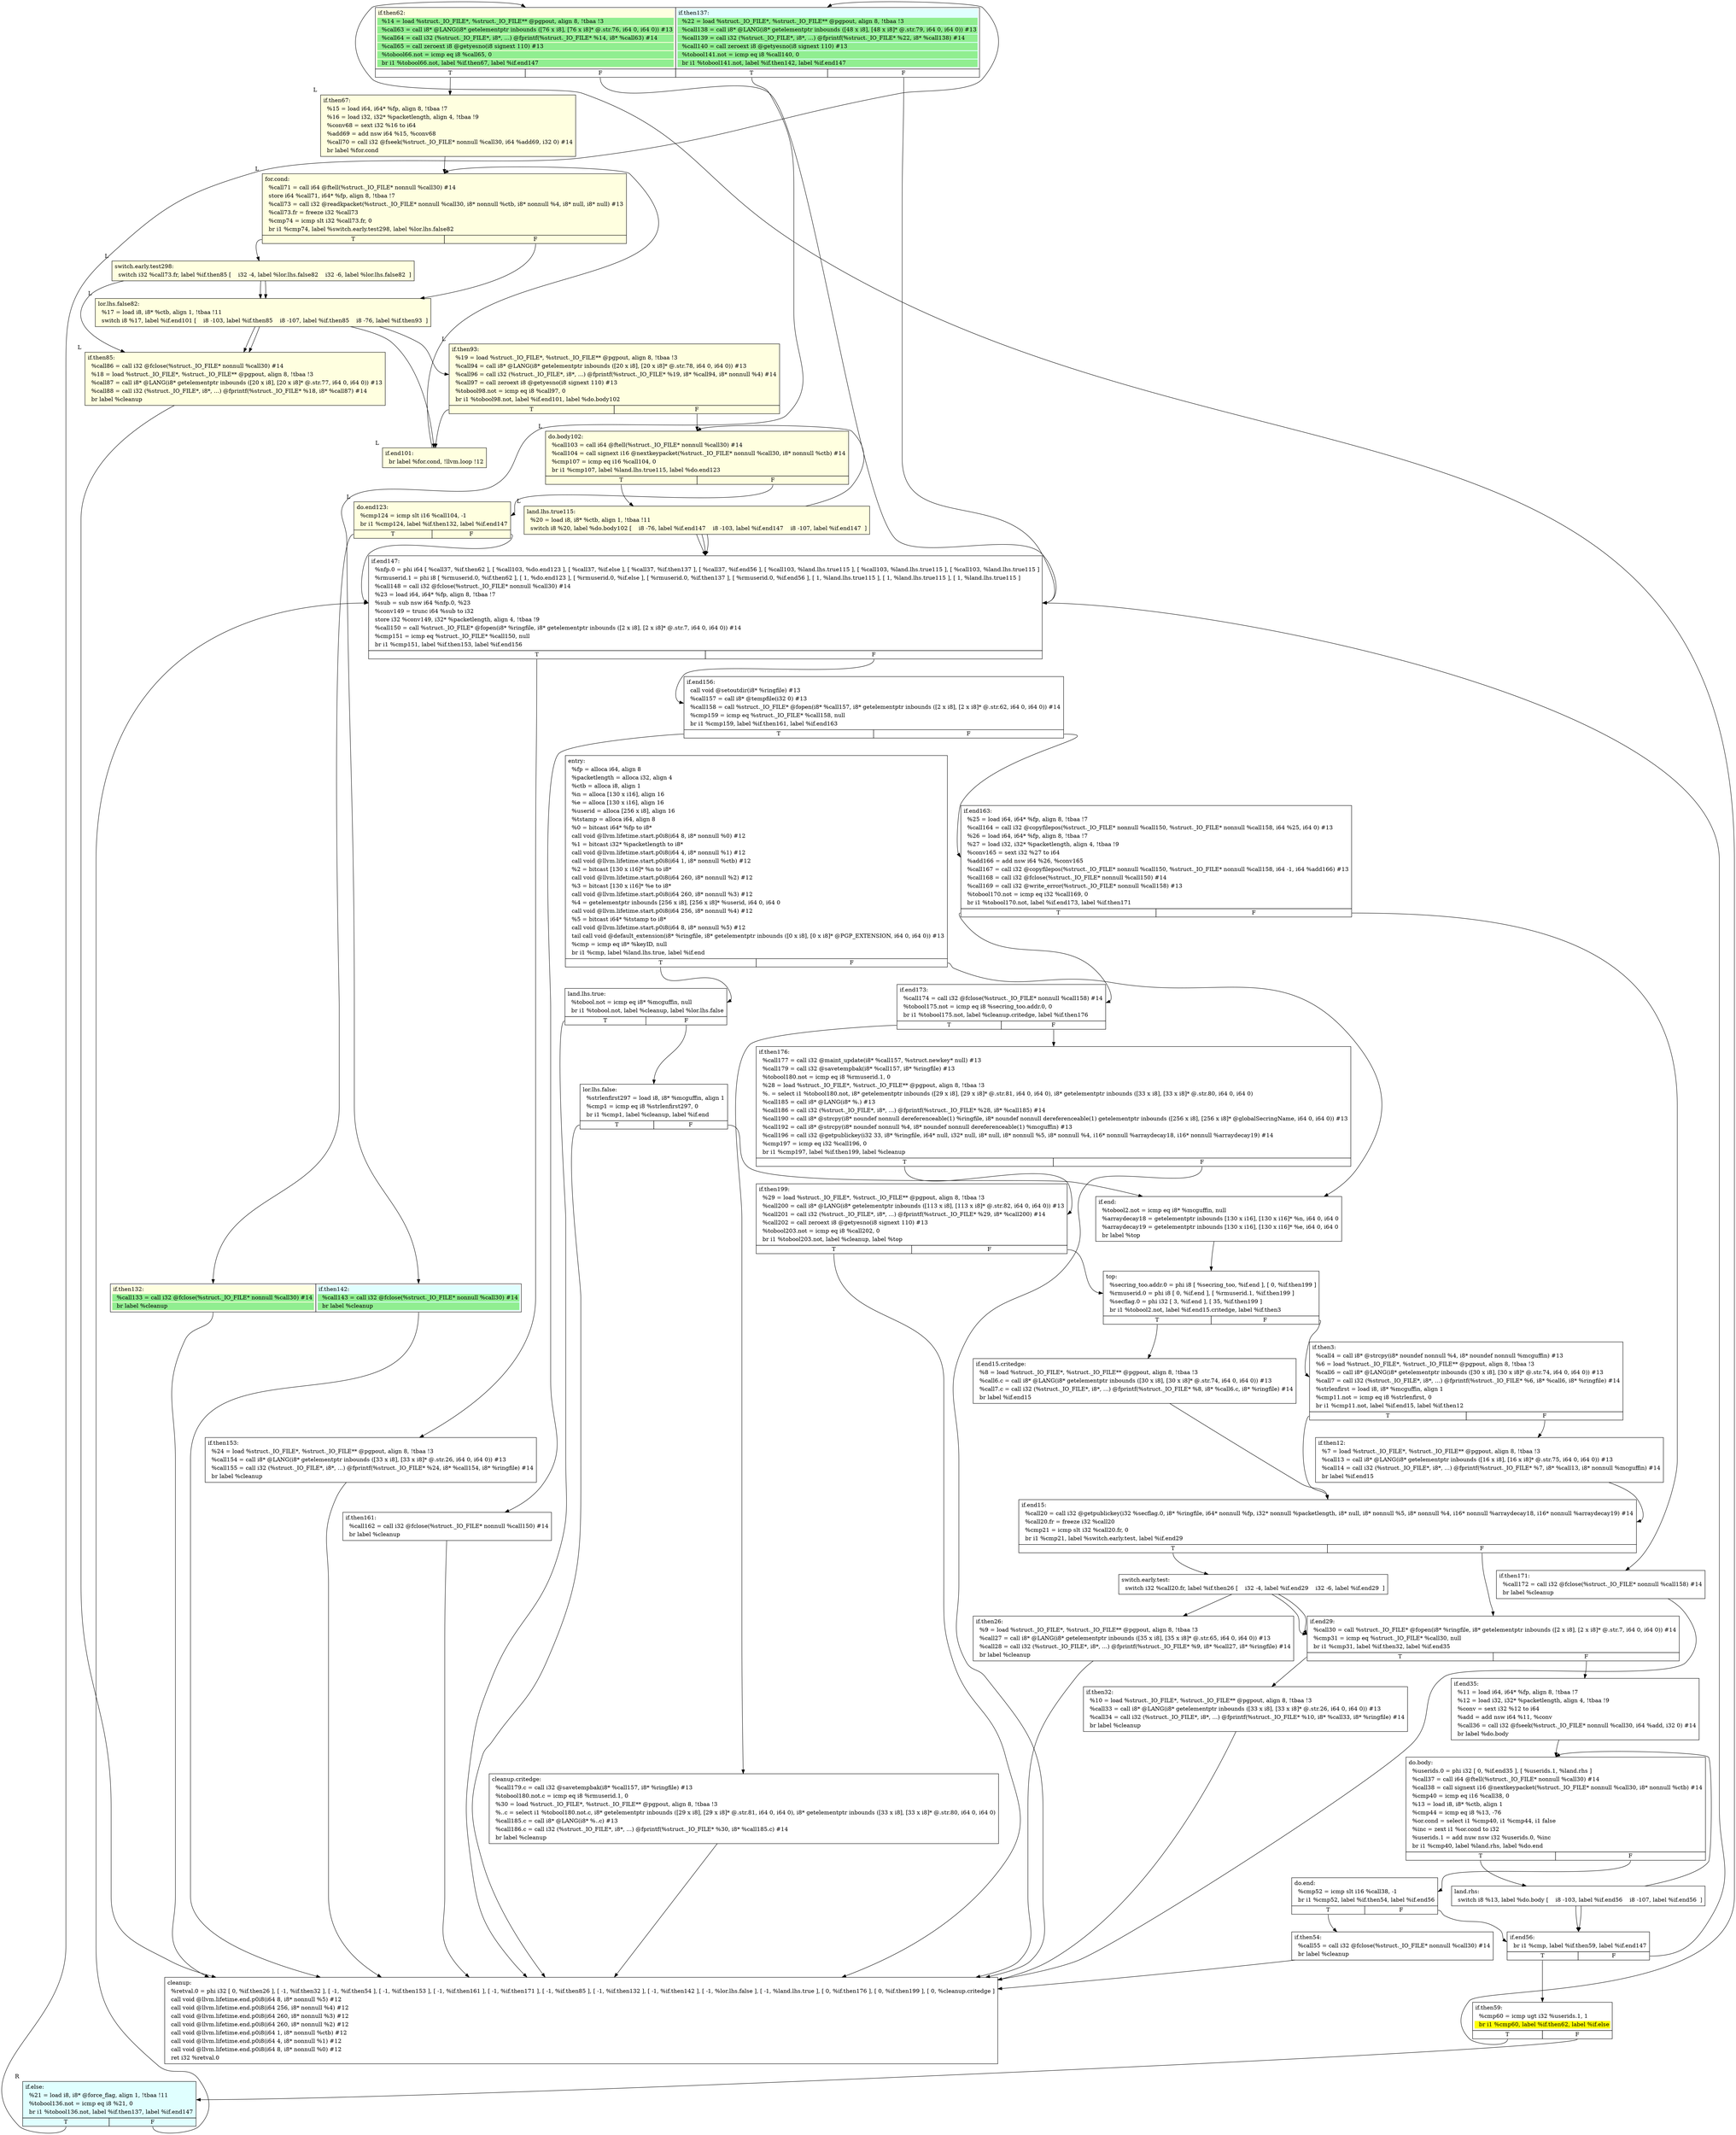 digraph {
m_bb0 [shape = none, label  = <<table border="0" cellspacing="0">
<tr><td port="f1" border="1" colspan="2"><table bgcolor="LightYellow" border="0">
<tr><td align="left">if.then62:</td></tr>
<tr><td bgcolor="lightgreen" align="left">  %14 = load %struct._IO_FILE*, %struct._IO_FILE** @pgpout, align 8, !tbaa !3</td></tr>
<tr><td bgcolor="lightgreen" align="left">  %call63 = call i8* @LANG(i8* getelementptr inbounds ([76 x i8], [76 x i8]* @.str.76, i64 0, i64 0)) #13</td></tr>
<tr><td bgcolor="lightgreen" align="left">  %call64 = call i32 (%struct._IO_FILE*, i8*, ...) @fprintf(%struct._IO_FILE* %14, i8* %call63) #14</td></tr>
<tr><td bgcolor="lightgreen" align="left">  %call65 = call zeroext i8 @getyesno(i8 signext 110) #13</td></tr>
<tr><td bgcolor="lightgreen" align="left">  %tobool66.not = icmp eq i8 %call65, 0</td></tr>
<tr><td bgcolor="lightgreen" align="left">  br i1 %tobool66.not, label %if.then67, label %if.end147</td></tr>
</table>
</td>
<td port="f2" border="1" colspan="2"><table bgcolor="LightCyan" border="0">
<tr><td align="left">if.then137:</td></tr>
<tr><td bgcolor="lightgreen" align="left">  %22 = load %struct._IO_FILE*, %struct._IO_FILE** @pgpout, align 8, !tbaa !3</td></tr>
<tr><td bgcolor="lightgreen" align="left">  %call138 = call i8* @LANG(i8* getelementptr inbounds ([48 x i8], [48 x i8]* @.str.79, i64 0, i64 0)) #13</td></tr>
<tr><td bgcolor="lightgreen" align="left">  %call139 = call i32 (%struct._IO_FILE*, i8*, ...) @fprintf(%struct._IO_FILE* %22, i8* %call138) #14</td></tr>
<tr><td bgcolor="lightgreen" align="left">  %call140 = call zeroext i8 @getyesno(i8 signext 110) #13</td></tr>
<tr><td bgcolor="lightgreen" align="left">  %tobool141.not = icmp eq i8 %call140, 0</td></tr>
<tr><td bgcolor="lightgreen" align="left">  br i1 %tobool141.not, label %if.then142, label %if.end147</td></tr>
</table>
</td></tr>
<tr><td border="1" port="f1T">T</td><td border="1" port="f1F">F</td>
<td border="1" port="f2T">T</td><td border="1" port="f2F">F</td>
</tr>
</table>> ]
m_bb1 [shape = none, label  = <<table border="0" cellspacing="0">
<tr><td port="f1" border="1" colspan="2"><table bgcolor="LightYellow" border="0">
<tr><td align="left">if.then132:</td></tr>
<tr><td bgcolor="lightgreen" align="left">  %call133 = call i32 @fclose(%struct._IO_FILE* nonnull %call30) #14</td></tr>
<tr><td bgcolor="lightgreen" align="left">  br label %cleanup</td></tr>
</table>
</td>
<td port="f2" border="1" colspan="2"><table bgcolor="LightCyan" border="0">
<tr><td align="left">if.then142:</td></tr>
<tr><td bgcolor="lightgreen" align="left">  %call143 = call i32 @fclose(%struct._IO_FILE* nonnull %call30) #14</td></tr>
<tr><td bgcolor="lightgreen" align="left">  br label %cleanup</td></tr>
</table>
</td></tr>
</table>> ]
f_bb0 [shape = none, label  = <<table  border="0" cellspacing="0">
<tr><td port="f" border="1" colspan="2"><table border="0">
<tr><td align="left">entry:</td></tr>
<tr><td align="left">  %fp = alloca i64, align 8</td></tr>
<tr><td align="left">  %packetlength = alloca i32, align 4</td></tr>
<tr><td align="left">  %ctb = alloca i8, align 1</td></tr>
<tr><td align="left">  %n = alloca [130 x i16], align 16</td></tr>
<tr><td align="left">  %e = alloca [130 x i16], align 16</td></tr>
<tr><td align="left">  %userid = alloca [256 x i8], align 16</td></tr>
<tr><td align="left">  %tstamp = alloca i64, align 8</td></tr>
<tr><td align="left">  %0 = bitcast i64* %fp to i8*</td></tr>
<tr><td align="left">  call void @llvm.lifetime.start.p0i8(i64 8, i8* nonnull %0) #12</td></tr>
<tr><td align="left">  %1 = bitcast i32* %packetlength to i8*</td></tr>
<tr><td align="left">  call void @llvm.lifetime.start.p0i8(i64 4, i8* nonnull %1) #12</td></tr>
<tr><td align="left">  call void @llvm.lifetime.start.p0i8(i64 1, i8* nonnull %ctb) #12</td></tr>
<tr><td align="left">  %2 = bitcast [130 x i16]* %n to i8*</td></tr>
<tr><td align="left">  call void @llvm.lifetime.start.p0i8(i64 260, i8* nonnull %2) #12</td></tr>
<tr><td align="left">  %3 = bitcast [130 x i16]* %e to i8*</td></tr>
<tr><td align="left">  call void @llvm.lifetime.start.p0i8(i64 260, i8* nonnull %3) #12</td></tr>
<tr><td align="left">  %4 = getelementptr inbounds [256 x i8], [256 x i8]* %userid, i64 0, i64 0</td></tr>
<tr><td align="left">  call void @llvm.lifetime.start.p0i8(i64 256, i8* nonnull %4) #12</td></tr>
<tr><td align="left">  %5 = bitcast i64* %tstamp to i8*</td></tr>
<tr><td align="left">  call void @llvm.lifetime.start.p0i8(i64 8, i8* nonnull %5) #12</td></tr>
<tr><td align="left">  tail call void @default_extension(i8* %ringfile, i8* getelementptr inbounds ([0 x i8], [0 x i8]* @PGP_EXTENSION, i64 0, i64 0)) #13</td></tr>
<tr><td align="left">  %cmp = icmp eq i8* %keyID, null</td></tr>
<tr><td align="left">  br i1 %cmp, label %land.lhs.true, label %if.end</td></tr>
</table>
</td></tr>
<tr><td border="1" port="fT">T</td><td border="1" port="fF">F</td></tr>
</table>> ]
f_bb1 [shape = none, label  = <<table  border="0" cellspacing="0">
<tr><td port="f" border="1" colspan="2"><table border="0">
<tr><td align="left">land.lhs.true:</td></tr>
<tr><td align="left">  %tobool.not = icmp eq i8* %mcguffin, null</td></tr>
<tr><td align="left">  br i1 %tobool.not, label %cleanup, label %lor.lhs.false</td></tr>
</table>
</td></tr>
<tr><td border="1" port="fT">T</td><td border="1" port="fF">F</td></tr>
</table>> ]
f_bb2 [shape = none, label  = <<table  border="0" cellspacing="0">
<tr><td port="f" border="1" colspan="2"><table border="0">
<tr><td align="left">lor.lhs.false:</td></tr>
<tr><td align="left">  %strlenfirst297 = load i8, i8* %mcguffin, align 1</td></tr>
<tr><td align="left">  %cmp1 = icmp eq i8 %strlenfirst297, 0</td></tr>
<tr><td align="left">  br i1 %cmp1, label %cleanup, label %if.end</td></tr>
</table>
</td></tr>
<tr><td border="1" port="fT">T</td><td border="1" port="fF">F</td></tr>
</table>> ]
f_bb3 [shape = none, label  = <<table  border="0" cellspacing="0">
<tr><td port="f" border="1"><table border="0">
<tr><td align="left">if.end:</td></tr>
<tr><td align="left">  %tobool2.not = icmp eq i8* %mcguffin, null</td></tr>
<tr><td align="left">  %arraydecay18 = getelementptr inbounds [130 x i16], [130 x i16]* %n, i64 0, i64 0</td></tr>
<tr><td align="left">  %arraydecay19 = getelementptr inbounds [130 x i16], [130 x i16]* %e, i64 0, i64 0</td></tr>
<tr><td align="left">  br label %top</td></tr>
</table>
</td></tr>
</table>> ]
f_bb4 [shape = none, label  = <<table  border="0" cellspacing="0">
<tr><td port="f" border="1" colspan="2"><table border="0">
<tr><td align="left">top:</td></tr>
<tr><td align="left">  %secring_too.addr.0 = phi i8 [ %secring_too, %if.end ], [ 0, %if.then199 ]</td></tr>
<tr><td align="left">  %rmuserid.0 = phi i8 [ 0, %if.end ], [ %rmuserid.1, %if.then199 ]</td></tr>
<tr><td align="left">  %secflag.0 = phi i32 [ 3, %if.end ], [ 35, %if.then199 ]</td></tr>
<tr><td align="left">  br i1 %tobool2.not, label %if.end15.critedge, label %if.then3</td></tr>
</table>
</td></tr>
<tr><td border="1" port="fT">T</td><td border="1" port="fF">F</td></tr>
</table>> ]
f_bb5 [shape = none, label  = <<table  border="0" cellspacing="0">
<tr><td port="f" border="1" colspan="2"><table border="0">
<tr><td align="left">if.then3:</td></tr>
<tr><td align="left">  %call4 = call i8* @strcpy(i8* noundef nonnull %4, i8* noundef nonnull %mcguffin) #13</td></tr>
<tr><td align="left">  %6 = load %struct._IO_FILE*, %struct._IO_FILE** @pgpout, align 8, !tbaa !3</td></tr>
<tr><td align="left">  %call6 = call i8* @LANG(i8* getelementptr inbounds ([30 x i8], [30 x i8]* @.str.74, i64 0, i64 0)) #13</td></tr>
<tr><td align="left">  %call7 = call i32 (%struct._IO_FILE*, i8*, ...) @fprintf(%struct._IO_FILE* %6, i8* %call6, i8* %ringfile) #14</td></tr>
<tr><td align="left">  %strlenfirst = load i8, i8* %mcguffin, align 1</td></tr>
<tr><td align="left">  %cmp11.not = icmp eq i8 %strlenfirst, 0</td></tr>
<tr><td align="left">  br i1 %cmp11.not, label %if.end15, label %if.then12</td></tr>
</table>
</td></tr>
<tr><td border="1" port="fT">T</td><td border="1" port="fF">F</td></tr>
</table>> ]
f_bb6 [shape = none, label  = <<table  border="0" cellspacing="0">
<tr><td port="f" border="1"><table border="0">
<tr><td align="left">if.then12:</td></tr>
<tr><td align="left">  %7 = load %struct._IO_FILE*, %struct._IO_FILE** @pgpout, align 8, !tbaa !3</td></tr>
<tr><td align="left">  %call13 = call i8* @LANG(i8* getelementptr inbounds ([16 x i8], [16 x i8]* @.str.75, i64 0, i64 0)) #13</td></tr>
<tr><td align="left">  %call14 = call i32 (%struct._IO_FILE*, i8*, ...) @fprintf(%struct._IO_FILE* %7, i8* %call13, i8* nonnull %mcguffin) #14</td></tr>
<tr><td align="left">  br label %if.end15</td></tr>
</table>
</td></tr>
</table>> ]
f_bb7 [shape = none, label  = <<table  border="0" cellspacing="0">
<tr><td port="f" border="1"><table border="0">
<tr><td align="left">if.end15.critedge:</td></tr>
<tr><td align="left">  %8 = load %struct._IO_FILE*, %struct._IO_FILE** @pgpout, align 8, !tbaa !3</td></tr>
<tr><td align="left">  %call6.c = call i8* @LANG(i8* getelementptr inbounds ([30 x i8], [30 x i8]* @.str.74, i64 0, i64 0)) #13</td></tr>
<tr><td align="left">  %call7.c = call i32 (%struct._IO_FILE*, i8*, ...) @fprintf(%struct._IO_FILE* %8, i8* %call6.c, i8* %ringfile) #14</td></tr>
<tr><td align="left">  br label %if.end15</td></tr>
</table>
</td></tr>
</table>> ]
f_bb8 [shape = none, label  = <<table  border="0" cellspacing="0">
<tr><td port="f" border="1" colspan="2"><table border="0">
<tr><td align="left">if.end15:</td></tr>
<tr><td align="left">  %call20 = call i32 @getpublickey(i32 %secflag.0, i8* %ringfile, i64* nonnull %fp, i32* nonnull %packetlength, i8* null, i8* nonnull %5, i8* nonnull %4, i16* nonnull %arraydecay18, i16* nonnull %arraydecay19) #14</td></tr>
<tr><td align="left">  %call20.fr = freeze i32 %call20</td></tr>
<tr><td align="left">  %cmp21 = icmp slt i32 %call20.fr, 0</td></tr>
<tr><td align="left">  br i1 %cmp21, label %switch.early.test, label %if.end29</td></tr>
</table>
</td></tr>
<tr><td border="1" port="fT">T</td><td border="1" port="fF">F</td></tr>
</table>> ]
f_bb9 [shape = none, label  = <<table  border="0" cellspacing="0">
<tr><td port="f" border="1"><table border="0">
<tr><td align="left">switch.early.test:</td></tr>
<tr><td align="left">  switch i32 %call20.fr, label %if.then26 [
    i32 -4, label %if.end29
    i32 -6, label %if.end29
  ]</td></tr>
</table>
</td></tr>
</table>> ]
f_bb10 [shape = none, label  = <<table  border="0" cellspacing="0">
<tr><td port="f" border="1"><table border="0">
<tr><td align="left">if.then26:</td></tr>
<tr><td align="left">  %9 = load %struct._IO_FILE*, %struct._IO_FILE** @pgpout, align 8, !tbaa !3</td></tr>
<tr><td align="left">  %call27 = call i8* @LANG(i8* getelementptr inbounds ([35 x i8], [35 x i8]* @.str.65, i64 0, i64 0)) #13</td></tr>
<tr><td align="left">  %call28 = call i32 (%struct._IO_FILE*, i8*, ...) @fprintf(%struct._IO_FILE* %9, i8* %call27, i8* %ringfile) #14</td></tr>
<tr><td align="left">  br label %cleanup</td></tr>
</table>
</td></tr>
</table>> ]
f_bb11 [shape = none, label  = <<table  border="0" cellspacing="0">
<tr><td port="f" border="1" colspan="2"><table border="0">
<tr><td align="left">if.end29:</td></tr>
<tr><td align="left">  %call30 = call %struct._IO_FILE* @fopen(i8* %ringfile, i8* getelementptr inbounds ([2 x i8], [2 x i8]* @.str.7, i64 0, i64 0)) #14</td></tr>
<tr><td align="left">  %cmp31 = icmp eq %struct._IO_FILE* %call30, null</td></tr>
<tr><td align="left">  br i1 %cmp31, label %if.then32, label %if.end35</td></tr>
</table>
</td></tr>
<tr><td border="1" port="fT">T</td><td border="1" port="fF">F</td></tr>
</table>> ]
f_bb12 [shape = none, label  = <<table  border="0" cellspacing="0">
<tr><td port="f" border="1"><table border="0">
<tr><td align="left">if.then32:</td></tr>
<tr><td align="left">  %10 = load %struct._IO_FILE*, %struct._IO_FILE** @pgpout, align 8, !tbaa !3</td></tr>
<tr><td align="left">  %call33 = call i8* @LANG(i8* getelementptr inbounds ([33 x i8], [33 x i8]* @.str.26, i64 0, i64 0)) #13</td></tr>
<tr><td align="left">  %call34 = call i32 (%struct._IO_FILE*, i8*, ...) @fprintf(%struct._IO_FILE* %10, i8* %call33, i8* %ringfile) #14</td></tr>
<tr><td align="left">  br label %cleanup</td></tr>
</table>
</td></tr>
</table>> ]
f_bb13 [shape = none, label  = <<table  border="0" cellspacing="0">
<tr><td port="f" border="1"><table border="0">
<tr><td align="left">if.end35:</td></tr>
<tr><td align="left">  %11 = load i64, i64* %fp, align 8, !tbaa !7</td></tr>
<tr><td align="left">  %12 = load i32, i32* %packetlength, align 4, !tbaa !9</td></tr>
<tr><td align="left">  %conv = sext i32 %12 to i64</td></tr>
<tr><td align="left">  %add = add nsw i64 %11, %conv</td></tr>
<tr><td align="left">  %call36 = call i32 @fseek(%struct._IO_FILE* nonnull %call30, i64 %add, i32 0) #14</td></tr>
<tr><td align="left">  br label %do.body</td></tr>
</table>
</td></tr>
</table>> ]
f_bb14 [shape = none, label  = <<table  border="0" cellspacing="0">
<tr><td port="f" border="1" colspan="2"><table border="0">
<tr><td align="left">do.body:</td></tr>
<tr><td align="left">  %userids.0 = phi i32 [ 0, %if.end35 ], [ %userids.1, %land.rhs ]</td></tr>
<tr><td align="left">  %call37 = call i64 @ftell(%struct._IO_FILE* nonnull %call30) #14</td></tr>
<tr><td align="left">  %call38 = call signext i16 @nextkeypacket(%struct._IO_FILE* nonnull %call30, i8* nonnull %ctb) #14</td></tr>
<tr><td align="left">  %cmp40 = icmp eq i16 %call38, 0</td></tr>
<tr><td align="left">  %13 = load i8, i8* %ctb, align 1</td></tr>
<tr><td align="left">  %cmp44 = icmp eq i8 %13, -76</td></tr>
<tr><td align="left">  %or.cond = select i1 %cmp40, i1 %cmp44, i1 false</td></tr>
<tr><td align="left">  %inc = zext i1 %or.cond to i32</td></tr>
<tr><td align="left">  %userids.1 = add nuw nsw i32 %userids.0, %inc</td></tr>
<tr><td align="left">  br i1 %cmp40, label %land.rhs, label %do.end</td></tr>
</table>
</td></tr>
<tr><td border="1" port="fT">T</td><td border="1" port="fF">F</td></tr>
</table>> ]
f_bb15 [shape = none, label  = <<table  border="0" cellspacing="0">
<tr><td port="f" border="1"><table border="0">
<tr><td align="left">land.rhs:</td></tr>
<tr><td align="left">  switch i8 %13, label %do.body [
    i8 -103, label %if.end56
    i8 -107, label %if.end56
  ]</td></tr>
</table>
</td></tr>
</table>> ]
f_bb16 [shape = none, label  = <<table  border="0" cellspacing="0">
<tr><td port="f" border="1" colspan="2"><table border="0">
<tr><td align="left">do.end:</td></tr>
<tr><td align="left">  %cmp52 = icmp slt i16 %call38, -1</td></tr>
<tr><td align="left">  br i1 %cmp52, label %if.then54, label %if.end56</td></tr>
</table>
</td></tr>
<tr><td border="1" port="fT">T</td><td border="1" port="fF">F</td></tr>
</table>> ]
f_bb17 [shape = none, label  = <<table  border="0" cellspacing="0">
<tr><td port="f" border="1"><table border="0">
<tr><td align="left">if.then54:</td></tr>
<tr><td align="left">  %call55 = call i32 @fclose(%struct._IO_FILE* nonnull %call30) #14</td></tr>
<tr><td align="left">  br label %cleanup</td></tr>
</table>
</td></tr>
</table>> ]
f_bb18 [shape = none, label  = <<table  border="0" cellspacing="0">
<tr><td port="f" border="1" colspan="2"><table border="0">
<tr><td align="left">if.end56:</td></tr>
<tr><td align="left">  br i1 %cmp, label %if.then59, label %if.end147</td></tr>
</table>
</td></tr>
<tr><td border="1" port="fT">T</td><td border="1" port="fF">F</td></tr>
</table>> ]
f_bb19 [shape = none, label  = <<table  border="0" cellspacing="0">
<tr><td port="f" border="1" colspan="2"><table border="0">
<tr><td align="left">if.then59:</td></tr>
<tr><td align="left">  %cmp60 = icmp ugt i32 %userids.1, 1</td></tr>
<tr><td bgcolor="yellow" align="left">  br i1 %cmp60, label %if.then62, label %if.else</td></tr>
</table>
</td></tr>
<tr><td border="1" port="fT">T</td><td border="1" port="fF">F</td></tr>
</table>> ]
f_bb20 [shape = none,  xlabel="L", label  = <<table  bgcolor="LightYellow"  border="0" cellspacing="0">
<tr><td port="f" border="1"><table border="0">
<tr><td align="left">if.then67:</td></tr>
<tr><td align="left">  %15 = load i64, i64* %fp, align 8, !tbaa !7</td></tr>
<tr><td align="left">  %16 = load i32, i32* %packetlength, align 4, !tbaa !9</td></tr>
<tr><td align="left">  %conv68 = sext i32 %16 to i64</td></tr>
<tr><td align="left">  %add69 = add nsw i64 %15, %conv68</td></tr>
<tr><td align="left">  %call70 = call i32 @fseek(%struct._IO_FILE* nonnull %call30, i64 %add69, i32 0) #14</td></tr>
<tr><td align="left">  br label %for.cond</td></tr>
</table>
</td></tr>
</table>> ]
f_bb21 [shape = none,  xlabel="L", label  = <<table  bgcolor="LightYellow"  border="0" cellspacing="0">
<tr><td port="f" border="1" colspan="2"><table border="0">
<tr><td align="left">for.cond:</td></tr>
<tr><td align="left">  %call71 = call i64 @ftell(%struct._IO_FILE* nonnull %call30) #14</td></tr>
<tr><td align="left">  store i64 %call71, i64* %fp, align 8, !tbaa !7</td></tr>
<tr><td align="left">  %call73 = call i32 @readkpacket(%struct._IO_FILE* nonnull %call30, i8* nonnull %ctb, i8* nonnull %4, i8* null, i8* null) #13</td></tr>
<tr><td align="left">  %call73.fr = freeze i32 %call73</td></tr>
<tr><td align="left">  %cmp74 = icmp slt i32 %call73.fr, 0</td></tr>
<tr><td align="left">  br i1 %cmp74, label %switch.early.test298, label %lor.lhs.false82</td></tr>
</table>
</td></tr>
<tr><td border="1" port="fT">T</td><td border="1" port="fF">F</td></tr>
</table>> ]
f_bb22 [shape = none,  xlabel="L", label  = <<table  bgcolor="LightYellow"  border="0" cellspacing="0">
<tr><td port="f" border="1"><table border="0">
<tr><td align="left">switch.early.test298:</td></tr>
<tr><td align="left">  switch i32 %call73.fr, label %if.then85 [
    i32 -4, label %lor.lhs.false82
    i32 -6, label %lor.lhs.false82
  ]</td></tr>
</table>
</td></tr>
</table>> ]
f_bb23 [shape = none,  xlabel="L", label  = <<table  bgcolor="LightYellow"  border="0" cellspacing="0">
<tr><td port="f" border="1"><table border="0">
<tr><td align="left">lor.lhs.false82:</td></tr>
<tr><td align="left">  %17 = load i8, i8* %ctb, align 1, !tbaa !11</td></tr>
<tr><td align="left">  switch i8 %17, label %if.end101 [
    i8 -103, label %if.then85
    i8 -107, label %if.then85
    i8 -76, label %if.then93
  ]</td></tr>
</table>
</td></tr>
</table>> ]
f_bb24 [shape = none,  xlabel="L", label  = <<table  bgcolor="LightYellow"  border="0" cellspacing="0">
<tr><td port="f" border="1"><table border="0">
<tr><td align="left">if.then85:</td></tr>
<tr><td align="left">  %call86 = call i32 @fclose(%struct._IO_FILE* nonnull %call30) #14</td></tr>
<tr><td align="left">  %18 = load %struct._IO_FILE*, %struct._IO_FILE** @pgpout, align 8, !tbaa !3</td></tr>
<tr><td align="left">  %call87 = call i8* @LANG(i8* getelementptr inbounds ([20 x i8], [20 x i8]* @.str.77, i64 0, i64 0)) #13</td></tr>
<tr><td align="left">  %call88 = call i32 (%struct._IO_FILE*, i8*, ...) @fprintf(%struct._IO_FILE* %18, i8* %call87) #14</td></tr>
<tr><td align="left">  br label %cleanup</td></tr>
</table>
</td></tr>
</table>> ]
f_bb25 [shape = none,  xlabel="L", label  = <<table  bgcolor="LightYellow"  border="0" cellspacing="0">
<tr><td port="f" border="1" colspan="2"><table border="0">
<tr><td align="left">if.then93:</td></tr>
<tr><td align="left">  %19 = load %struct._IO_FILE*, %struct._IO_FILE** @pgpout, align 8, !tbaa !3</td></tr>
<tr><td align="left">  %call94 = call i8* @LANG(i8* getelementptr inbounds ([20 x i8], [20 x i8]* @.str.78, i64 0, i64 0)) #13</td></tr>
<tr><td align="left">  %call96 = call i32 (%struct._IO_FILE*, i8*, ...) @fprintf(%struct._IO_FILE* %19, i8* %call94, i8* nonnull %4) #14</td></tr>
<tr><td align="left">  %call97 = call zeroext i8 @getyesno(i8 signext 110) #13</td></tr>
<tr><td align="left">  %tobool98.not = icmp eq i8 %call97, 0</td></tr>
<tr><td align="left">  br i1 %tobool98.not, label %if.end101, label %do.body102</td></tr>
</table>
</td></tr>
<tr><td border="1" port="fT">T</td><td border="1" port="fF">F</td></tr>
</table>> ]
f_bb26 [shape = none,  xlabel="L", label  = <<table  bgcolor="LightYellow"  border="0" cellspacing="0">
<tr><td port="f" border="1"><table border="0">
<tr><td align="left">if.end101:</td></tr>
<tr><td align="left">  br label %for.cond, !llvm.loop !12</td></tr>
</table>
</td></tr>
</table>> ]
f_bb27 [shape = none,  xlabel="L", label  = <<table  bgcolor="LightYellow"  border="0" cellspacing="0">
<tr><td port="f" border="1" colspan="2"><table border="0">
<tr><td align="left">do.body102:</td></tr>
<tr><td align="left">  %call103 = call i64 @ftell(%struct._IO_FILE* nonnull %call30) #14</td></tr>
<tr><td align="left">  %call104 = call signext i16 @nextkeypacket(%struct._IO_FILE* nonnull %call30, i8* nonnull %ctb) #14</td></tr>
<tr><td align="left">  %cmp107 = icmp eq i16 %call104, 0</td></tr>
<tr><td align="left">  br i1 %cmp107, label %land.lhs.true115, label %do.end123</td></tr>
</table>
</td></tr>
<tr><td border="1" port="fT">T</td><td border="1" port="fF">F</td></tr>
</table>> ]
f_bb28 [shape = none,  xlabel="L", label  = <<table  bgcolor="LightYellow"  border="0" cellspacing="0">
<tr><td port="f" border="1"><table border="0">
<tr><td align="left">land.lhs.true115:</td></tr>
<tr><td align="left">  %20 = load i8, i8* %ctb, align 1, !tbaa !11</td></tr>
<tr><td align="left">  switch i8 %20, label %do.body102 [
    i8 -76, label %if.end147
    i8 -103, label %if.end147
    i8 -107, label %if.end147
  ]</td></tr>
</table>
</td></tr>
</table>> ]
f_bb29 [shape = none,  xlabel="L", label  = <<table  bgcolor="LightYellow"  border="0" cellspacing="0">
<tr><td port="f" border="1" colspan="2"><table border="0">
<tr><td align="left">do.end123:</td></tr>
<tr><td align="left">  %cmp124 = icmp slt i16 %call104, -1</td></tr>
<tr><td align="left">  br i1 %cmp124, label %if.then132, label %if.end147</td></tr>
</table>
</td></tr>
<tr><td border="1" port="fT">T</td><td border="1" port="fF">F</td></tr>
</table>> ]
f_bb30 [shape = none,  xlabel="R", label  = <<table  bgcolor="LightCyan"  border="0" cellspacing="0">
<tr><td port="f" border="1" colspan="2"><table border="0">
<tr><td align="left">if.else:</td></tr>
<tr><td align="left">  %21 = load i8, i8* @force_flag, align 1, !tbaa !11</td></tr>
<tr><td align="left">  %tobool136.not = icmp eq i8 %21, 0</td></tr>
<tr><td align="left">  br i1 %tobool136.not, label %if.then137, label %if.end147</td></tr>
</table>
</td></tr>
<tr><td border="1" port="fT">T</td><td border="1" port="fF">F</td></tr>
</table>> ]
f_bb31 [shape = none, label  = <<table  border="0" cellspacing="0">
<tr><td port="f" border="1" colspan="2"><table border="0">
<tr><td align="left">if.end147:</td></tr>
<tr><td align="left">  %nfp.0 = phi i64 [ %call37, %if.then62 ], [ %call103, %do.end123 ], [ %call37, %if.else ], [ %call37, %if.then137 ], [ %call37, %if.end56 ], [ %call103, %land.lhs.true115 ], [ %call103, %land.lhs.true115 ], [ %call103, %land.lhs.true115 ]</td></tr>
<tr><td align="left">  %rmuserid.1 = phi i8 [ %rmuserid.0, %if.then62 ], [ 1, %do.end123 ], [ %rmuserid.0, %if.else ], [ %rmuserid.0, %if.then137 ], [ %rmuserid.0, %if.end56 ], [ 1, %land.lhs.true115 ], [ 1, %land.lhs.true115 ], [ 1, %land.lhs.true115 ]</td></tr>
<tr><td align="left">  %call148 = call i32 @fclose(%struct._IO_FILE* nonnull %call30) #14</td></tr>
<tr><td align="left">  %23 = load i64, i64* %fp, align 8, !tbaa !7</td></tr>
<tr><td align="left">  %sub = sub nsw i64 %nfp.0, %23</td></tr>
<tr><td align="left">  %conv149 = trunc i64 %sub to i32</td></tr>
<tr><td align="left">  store i32 %conv149, i32* %packetlength, align 4, !tbaa !9</td></tr>
<tr><td align="left">  %call150 = call %struct._IO_FILE* @fopen(i8* %ringfile, i8* getelementptr inbounds ([2 x i8], [2 x i8]* @.str.7, i64 0, i64 0)) #14</td></tr>
<tr><td align="left">  %cmp151 = icmp eq %struct._IO_FILE* %call150, null</td></tr>
<tr><td align="left">  br i1 %cmp151, label %if.then153, label %if.end156</td></tr>
</table>
</td></tr>
<tr><td border="1" port="fT">T</td><td border="1" port="fF">F</td></tr>
</table>> ]
f_bb32 [shape = none, label  = <<table  border="0" cellspacing="0">
<tr><td port="f" border="1"><table border="0">
<tr><td align="left">if.then153:</td></tr>
<tr><td align="left">  %24 = load %struct._IO_FILE*, %struct._IO_FILE** @pgpout, align 8, !tbaa !3</td></tr>
<tr><td align="left">  %call154 = call i8* @LANG(i8* getelementptr inbounds ([33 x i8], [33 x i8]* @.str.26, i64 0, i64 0)) #13</td></tr>
<tr><td align="left">  %call155 = call i32 (%struct._IO_FILE*, i8*, ...) @fprintf(%struct._IO_FILE* %24, i8* %call154, i8* %ringfile) #14</td></tr>
<tr><td align="left">  br label %cleanup</td></tr>
</table>
</td></tr>
</table>> ]
f_bb33 [shape = none, label  = <<table  border="0" cellspacing="0">
<tr><td port="f" border="1" colspan="2"><table border="0">
<tr><td align="left">if.end156:</td></tr>
<tr><td align="left">  call void @setoutdir(i8* %ringfile) #13</td></tr>
<tr><td align="left">  %call157 = call i8* @tempfile(i32 0) #13</td></tr>
<tr><td align="left">  %call158 = call %struct._IO_FILE* @fopen(i8* %call157, i8* getelementptr inbounds ([2 x i8], [2 x i8]* @.str.62, i64 0, i64 0)) #14</td></tr>
<tr><td align="left">  %cmp159 = icmp eq %struct._IO_FILE* %call158, null</td></tr>
<tr><td align="left">  br i1 %cmp159, label %if.then161, label %if.end163</td></tr>
</table>
</td></tr>
<tr><td border="1" port="fT">T</td><td border="1" port="fF">F</td></tr>
</table>> ]
f_bb34 [shape = none, label  = <<table  border="0" cellspacing="0">
<tr><td port="f" border="1"><table border="0">
<tr><td align="left">if.then161:</td></tr>
<tr><td align="left">  %call162 = call i32 @fclose(%struct._IO_FILE* nonnull %call150) #14</td></tr>
<tr><td align="left">  br label %cleanup</td></tr>
</table>
</td></tr>
</table>> ]
f_bb35 [shape = none, label  = <<table  border="0" cellspacing="0">
<tr><td port="f" border="1" colspan="2"><table border="0">
<tr><td align="left">if.end163:</td></tr>
<tr><td align="left">  %25 = load i64, i64* %fp, align 8, !tbaa !7</td></tr>
<tr><td align="left">  %call164 = call i32 @copyfilepos(%struct._IO_FILE* nonnull %call150, %struct._IO_FILE* nonnull %call158, i64 %25, i64 0) #13</td></tr>
<tr><td align="left">  %26 = load i64, i64* %fp, align 8, !tbaa !7</td></tr>
<tr><td align="left">  %27 = load i32, i32* %packetlength, align 4, !tbaa !9</td></tr>
<tr><td align="left">  %conv165 = sext i32 %27 to i64</td></tr>
<tr><td align="left">  %add166 = add nsw i64 %26, %conv165</td></tr>
<tr><td align="left">  %call167 = call i32 @copyfilepos(%struct._IO_FILE* nonnull %call150, %struct._IO_FILE* nonnull %call158, i64 -1, i64 %add166) #13</td></tr>
<tr><td align="left">  %call168 = call i32 @fclose(%struct._IO_FILE* nonnull %call150) #14</td></tr>
<tr><td align="left">  %call169 = call i32 @write_error(%struct._IO_FILE* nonnull %call158) #13</td></tr>
<tr><td align="left">  %tobool170.not = icmp eq i32 %call169, 0</td></tr>
<tr><td align="left">  br i1 %tobool170.not, label %if.end173, label %if.then171</td></tr>
</table>
</td></tr>
<tr><td border="1" port="fT">T</td><td border="1" port="fF">F</td></tr>
</table>> ]
f_bb36 [shape = none, label  = <<table  border="0" cellspacing="0">
<tr><td port="f" border="1"><table border="0">
<tr><td align="left">if.then171:</td></tr>
<tr><td align="left">  %call172 = call i32 @fclose(%struct._IO_FILE* nonnull %call158) #14</td></tr>
<tr><td align="left">  br label %cleanup</td></tr>
</table>
</td></tr>
</table>> ]
f_bb37 [shape = none, label  = <<table  border="0" cellspacing="0">
<tr><td port="f" border="1" colspan="2"><table border="0">
<tr><td align="left">if.end173:</td></tr>
<tr><td align="left">  %call174 = call i32 @fclose(%struct._IO_FILE* nonnull %call158) #14</td></tr>
<tr><td align="left">  %tobool175.not = icmp eq i8 %secring_too.addr.0, 0</td></tr>
<tr><td align="left">  br i1 %tobool175.not, label %cleanup.critedge, label %if.then176</td></tr>
</table>
</td></tr>
<tr><td border="1" port="fT">T</td><td border="1" port="fF">F</td></tr>
</table>> ]
f_bb38 [shape = none, label  = <<table  border="0" cellspacing="0">
<tr><td port="f" border="1" colspan="2"><table border="0">
<tr><td align="left">if.then176:</td></tr>
<tr><td align="left">  %call177 = call i32 @maint_update(i8* %call157, %struct.newkey* null) #13</td></tr>
<tr><td align="left">  %call179 = call i32 @savetempbak(i8* %call157, i8* %ringfile) #13</td></tr>
<tr><td align="left">  %tobool180.not = icmp eq i8 %rmuserid.1, 0</td></tr>
<tr><td align="left">  %28 = load %struct._IO_FILE*, %struct._IO_FILE** @pgpout, align 8, !tbaa !3</td></tr>
<tr><td align="left">  %. = select i1 %tobool180.not, i8* getelementptr inbounds ([29 x i8], [29 x i8]* @.str.81, i64 0, i64 0), i8* getelementptr inbounds ([33 x i8], [33 x i8]* @.str.80, i64 0, i64 0)</td></tr>
<tr><td align="left">  %call185 = call i8* @LANG(i8* %.) #13</td></tr>
<tr><td align="left">  %call186 = call i32 (%struct._IO_FILE*, i8*, ...) @fprintf(%struct._IO_FILE* %28, i8* %call185) #14</td></tr>
<tr><td align="left">  %call190 = call i8* @strcpy(i8* noundef nonnull dereferenceable(1) %ringfile, i8* noundef nonnull dereferenceable(1) getelementptr inbounds ([256 x i8], [256 x i8]* @globalSecringName, i64 0, i64 0)) #13</td></tr>
<tr><td align="left">  %call192 = call i8* @strcpy(i8* noundef nonnull %4, i8* noundef nonnull dereferenceable(1) %mcguffin) #13</td></tr>
<tr><td align="left">  %call196 = call i32 @getpublickey(i32 33, i8* %ringfile, i64* null, i32* null, i8* null, i8* nonnull %5, i8* nonnull %4, i16* nonnull %arraydecay18, i16* nonnull %arraydecay19) #14</td></tr>
<tr><td align="left">  %cmp197 = icmp eq i32 %call196, 0</td></tr>
<tr><td align="left">  br i1 %cmp197, label %if.then199, label %cleanup</td></tr>
</table>
</td></tr>
<tr><td border="1" port="fT">T</td><td border="1" port="fF">F</td></tr>
</table>> ]
f_bb39 [shape = none, label  = <<table  border="0" cellspacing="0">
<tr><td port="f" border="1" colspan="2"><table border="0">
<tr><td align="left">if.then199:</td></tr>
<tr><td align="left">  %29 = load %struct._IO_FILE*, %struct._IO_FILE** @pgpout, align 8, !tbaa !3</td></tr>
<tr><td align="left">  %call200 = call i8* @LANG(i8* getelementptr inbounds ([113 x i8], [113 x i8]* @.str.82, i64 0, i64 0)) #13</td></tr>
<tr><td align="left">  %call201 = call i32 (%struct._IO_FILE*, i8*, ...) @fprintf(%struct._IO_FILE* %29, i8* %call200) #14</td></tr>
<tr><td align="left">  %call202 = call zeroext i8 @getyesno(i8 signext 110) #13</td></tr>
<tr><td align="left">  %tobool203.not = icmp eq i8 %call202, 0</td></tr>
<tr><td align="left">  br i1 %tobool203.not, label %cleanup, label %top</td></tr>
</table>
</td></tr>
<tr><td border="1" port="fT">T</td><td border="1" port="fF">F</td></tr>
</table>> ]
f_bb40 [shape = none, label  = <<table  border="0" cellspacing="0">
<tr><td port="f" border="1"><table border="0">
<tr><td align="left">cleanup.critedge:</td></tr>
<tr><td align="left">  %call179.c = call i32 @savetempbak(i8* %call157, i8* %ringfile) #13</td></tr>
<tr><td align="left">  %tobool180.not.c = icmp eq i8 %rmuserid.1, 0</td></tr>
<tr><td align="left">  %30 = load %struct._IO_FILE*, %struct._IO_FILE** @pgpout, align 8, !tbaa !3</td></tr>
<tr><td align="left">  %..c = select i1 %tobool180.not.c, i8* getelementptr inbounds ([29 x i8], [29 x i8]* @.str.81, i64 0, i64 0), i8* getelementptr inbounds ([33 x i8], [33 x i8]* @.str.80, i64 0, i64 0)</td></tr>
<tr><td align="left">  %call185.c = call i8* @LANG(i8* %..c) #13</td></tr>
<tr><td align="left">  %call186.c = call i32 (%struct._IO_FILE*, i8*, ...) @fprintf(%struct._IO_FILE* %30, i8* %call185.c) #14</td></tr>
<tr><td align="left">  br label %cleanup</td></tr>
</table>
</td></tr>
</table>> ]
f_bb41 [shape = none, label  = <<table  border="0" cellspacing="0">
<tr><td port="f" border="1"><table border="0">
<tr><td align="left">cleanup:</td></tr>
<tr><td align="left">  %retval.0 = phi i32 [ 0, %if.then26 ], [ -1, %if.then32 ], [ -1, %if.then54 ], [ -1, %if.then153 ], [ -1, %if.then161 ], [ -1, %if.then171 ], [ -1, %if.then85 ], [ -1, %if.then132 ], [ -1, %if.then142 ], [ -1, %lor.lhs.false ], [ -1, %land.lhs.true ], [ 0, %if.then176 ], [ 0, %if.then199 ], [ 0, %cleanup.critedge ]</td></tr>
<tr><td align="left">  call void @llvm.lifetime.end.p0i8(i64 8, i8* nonnull %5) #12</td></tr>
<tr><td align="left">  call void @llvm.lifetime.end.p0i8(i64 256, i8* nonnull %4) #12</td></tr>
<tr><td align="left">  call void @llvm.lifetime.end.p0i8(i64 260, i8* nonnull %3) #12</td></tr>
<tr><td align="left">  call void @llvm.lifetime.end.p0i8(i64 260, i8* nonnull %2) #12</td></tr>
<tr><td align="left">  call void @llvm.lifetime.end.p0i8(i64 1, i8* nonnull %ctb) #12</td></tr>
<tr><td align="left">  call void @llvm.lifetime.end.p0i8(i64 4, i8* nonnull %1) #12</td></tr>
<tr><td align="left">  call void @llvm.lifetime.end.p0i8(i64 8, i8* nonnull %0) #12</td></tr>
<tr><td align="left">  ret i32 %retval.0</td></tr>
</table>
</td></tr>
</table>> ]
f_bb0:fT -> f_bb1:f
f_bb0:fF -> f_bb3:f
f_bb1:fT -> f_bb41:f
f_bb1:fF -> f_bb2:f
f_bb2:fT -> f_bb41:f
f_bb2:fF -> f_bb3:f
f_bb3:f -> f_bb4:f
f_bb4:fT -> f_bb7:f
f_bb4:fF -> f_bb5:f
f_bb5:fT -> f_bb8:f
f_bb5:fF -> f_bb6:f
f_bb6:f -> f_bb8:f
f_bb7:f -> f_bb8:f
f_bb8:fT -> f_bb9:f
f_bb8:fF -> f_bb11:f
f_bb9:f -> f_bb10:f
f_bb9:f -> f_bb11:f
f_bb9:f -> f_bb11:f
f_bb10:f -> f_bb41:f
f_bb11:fT -> f_bb12:f
f_bb11:fF -> f_bb13:f
f_bb12:f -> f_bb41:f
f_bb13:f -> f_bb14:f
f_bb14:fT -> f_bb15:f
f_bb14:fF -> f_bb16:f
f_bb15:f -> f_bb14:f
f_bb15:f -> f_bb18:f
f_bb15:f -> f_bb18:f
f_bb16:fT -> f_bb17:f
f_bb16:fF -> f_bb18:f
f_bb17:f -> f_bb41:f
f_bb18:fT -> f_bb19:f
f_bb18:fF -> f_bb31:f
f_bb19:fT -> m_bb0:f1
f_bb19:fF -> f_bb30:f
m_bb0:f1T -> f_bb20:f
m_bb0:f1F -> f_bb31:f
f_bb20:f -> f_bb21:f
f_bb21:fT -> f_bb22:f
f_bb21:fF -> f_bb23:f
f_bb22:f -> f_bb24:f
f_bb22:f -> f_bb23:f
f_bb22:f -> f_bb23:f
f_bb23:f -> f_bb26:f
f_bb23:f -> f_bb24:f
f_bb23:f -> f_bb24:f
f_bb23:f -> f_bb25:f
f_bb24:f -> f_bb41:f
f_bb25:fT -> f_bb26:f
f_bb25:fF -> f_bb27:f
f_bb26:f -> f_bb21:f
f_bb27:fT -> f_bb28:f
f_bb27:fF -> f_bb29:f
f_bb28:f -> f_bb27:f
f_bb28:f -> f_bb31:f
f_bb28:f -> f_bb31:f
f_bb28:f -> f_bb31:f
f_bb29:fT -> m_bb1:f1
f_bb29:fF -> f_bb31:f
m_bb1:f1 -> f_bb41:f
f_bb30:fT -> m_bb0:f2
f_bb30:fF -> f_bb31:f
m_bb0:f2T -> m_bb1:f2
m_bb0:f2F -> f_bb31:f
m_bb1:f2 -> f_bb41:f
f_bb31:fT -> f_bb32:f
f_bb31:fF -> f_bb33:f
f_bb32:f -> f_bb41:f
f_bb33:fT -> f_bb34:f
f_bb33:fF -> f_bb35:f
f_bb34:f -> f_bb41:f
f_bb35:fT -> f_bb37:f
f_bb35:fF -> f_bb36:f
f_bb36:f -> f_bb41:f
f_bb37:fT -> f_bb40:f
f_bb37:fF -> f_bb38:f
f_bb38:fT -> f_bb39:f
f_bb38:fF -> f_bb41:f
f_bb39:fT -> f_bb41:f
f_bb39:fF -> f_bb4:f
f_bb40:f -> f_bb41:f
}

